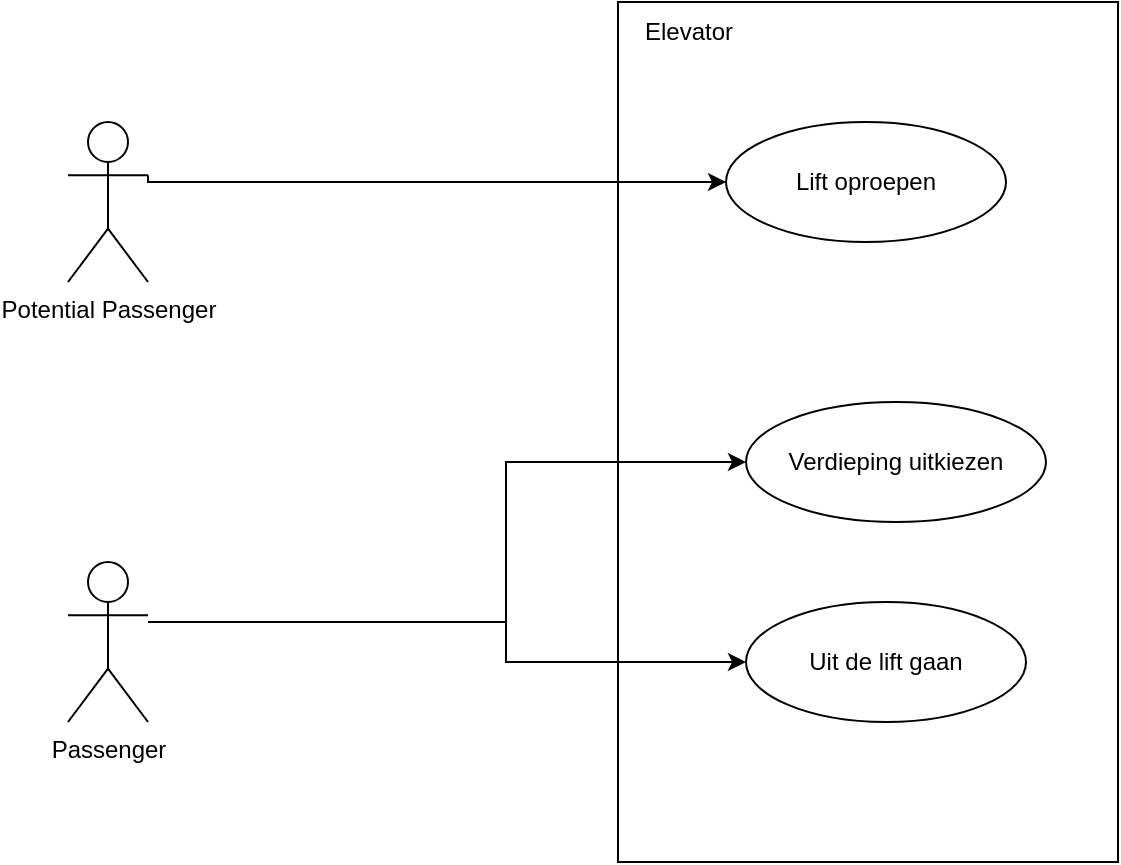 <mxfile version="20.8.10" type="device"><diagram id="3CxNSgcFBgqGlqIJ-xir" name="Page-1"><mxGraphModel dx="1050" dy="1798" grid="1" gridSize="10" guides="1" tooltips="1" connect="1" arrows="1" fold="1" page="1" pageScale="1" pageWidth="827" pageHeight="1169" math="0" shadow="0"><root><mxCell id="0"/><mxCell id="1" parent="0"/><mxCell id="pVPjunszsD6AUr4o_0ej-10" value="" style="rounded=0;whiteSpace=wrap;html=1;" parent="1" vertex="1"><mxGeometry x="396" y="-280" width="250" height="430" as="geometry"/></mxCell><mxCell id="pVPjunszsD6AUr4o_0ej-1" value="Verdieping uitkiezen" style="ellipse;whiteSpace=wrap;html=1;" parent="1" vertex="1"><mxGeometry x="460" y="-80" width="150" height="60" as="geometry"/></mxCell><mxCell id="pVPjunszsD6AUr4o_0ej-8" value="Uit de lift gaan" style="ellipse;whiteSpace=wrap;html=1;" parent="1" vertex="1"><mxGeometry x="460" y="20" width="140" height="60" as="geometry"/></mxCell><mxCell id="pVPjunszsD6AUr4o_0ej-9" value="Lift oproepen" style="ellipse;whiteSpace=wrap;html=1;" parent="1" vertex="1"><mxGeometry x="450" y="-220" width="140" height="60" as="geometry"/></mxCell><mxCell id="pVPjunszsD6AUr4o_0ej-14" style="edgeStyle=orthogonalEdgeStyle;rounded=0;orthogonalLoop=1;jettySize=auto;html=1;entryX=0;entryY=0.5;entryDx=0;entryDy=0;" parent="1" source="pVPjunszsD6AUr4o_0ej-12" target="pVPjunszsD6AUr4o_0ej-1" edge="1"><mxGeometry relative="1" as="geometry"><Array as="points"><mxPoint x="340" y="30"/><mxPoint x="340" y="-50"/></Array></mxGeometry></mxCell><mxCell id="pVPjunszsD6AUr4o_0ej-15" style="edgeStyle=orthogonalEdgeStyle;rounded=0;orthogonalLoop=1;jettySize=auto;html=1;entryX=0;entryY=0.5;entryDx=0;entryDy=0;" parent="1" source="pVPjunszsD6AUr4o_0ej-12" target="pVPjunszsD6AUr4o_0ej-8" edge="1"><mxGeometry relative="1" as="geometry"><Array as="points"><mxPoint x="340" y="30"/><mxPoint x="340" y="50"/></Array></mxGeometry></mxCell><mxCell id="pVPjunszsD6AUr4o_0ej-12" value="Passenger" style="shape=umlActor;verticalLabelPosition=bottom;verticalAlign=top;html=1;outlineConnect=0;" parent="1" vertex="1"><mxGeometry x="121" width="40" height="80" as="geometry"/></mxCell><mxCell id="mQNoyvV7_FAgtkNwFWZb-1" value="Elevator" style="text;html=1;align=center;verticalAlign=middle;resizable=0;points=[];autosize=1;strokeColor=none;fillColor=none;" parent="1" vertex="1"><mxGeometry x="396" y="-280" width="70" height="30" as="geometry"/></mxCell><mxCell id="-zoH-wIFdyO-WhIwVuF4-10" style="edgeStyle=orthogonalEdgeStyle;rounded=0;orthogonalLoop=1;jettySize=auto;html=1;exitX=1;exitY=0.333;exitDx=0;exitDy=0;exitPerimeter=0;entryX=0;entryY=0.5;entryDx=0;entryDy=0;" edge="1" parent="1" source="-zoH-wIFdyO-WhIwVuF4-3" target="pVPjunszsD6AUr4o_0ej-9"><mxGeometry relative="1" as="geometry"><Array as="points"><mxPoint x="161" y="-190"/></Array></mxGeometry></mxCell><mxCell id="-zoH-wIFdyO-WhIwVuF4-3" value="Potential Passenger" style="shape=umlActor;verticalLabelPosition=bottom;verticalAlign=top;html=1;outlineConnect=0;" vertex="1" parent="1"><mxGeometry x="121" y="-220" width="40" height="80" as="geometry"/></mxCell></root></mxGraphModel></diagram></mxfile>